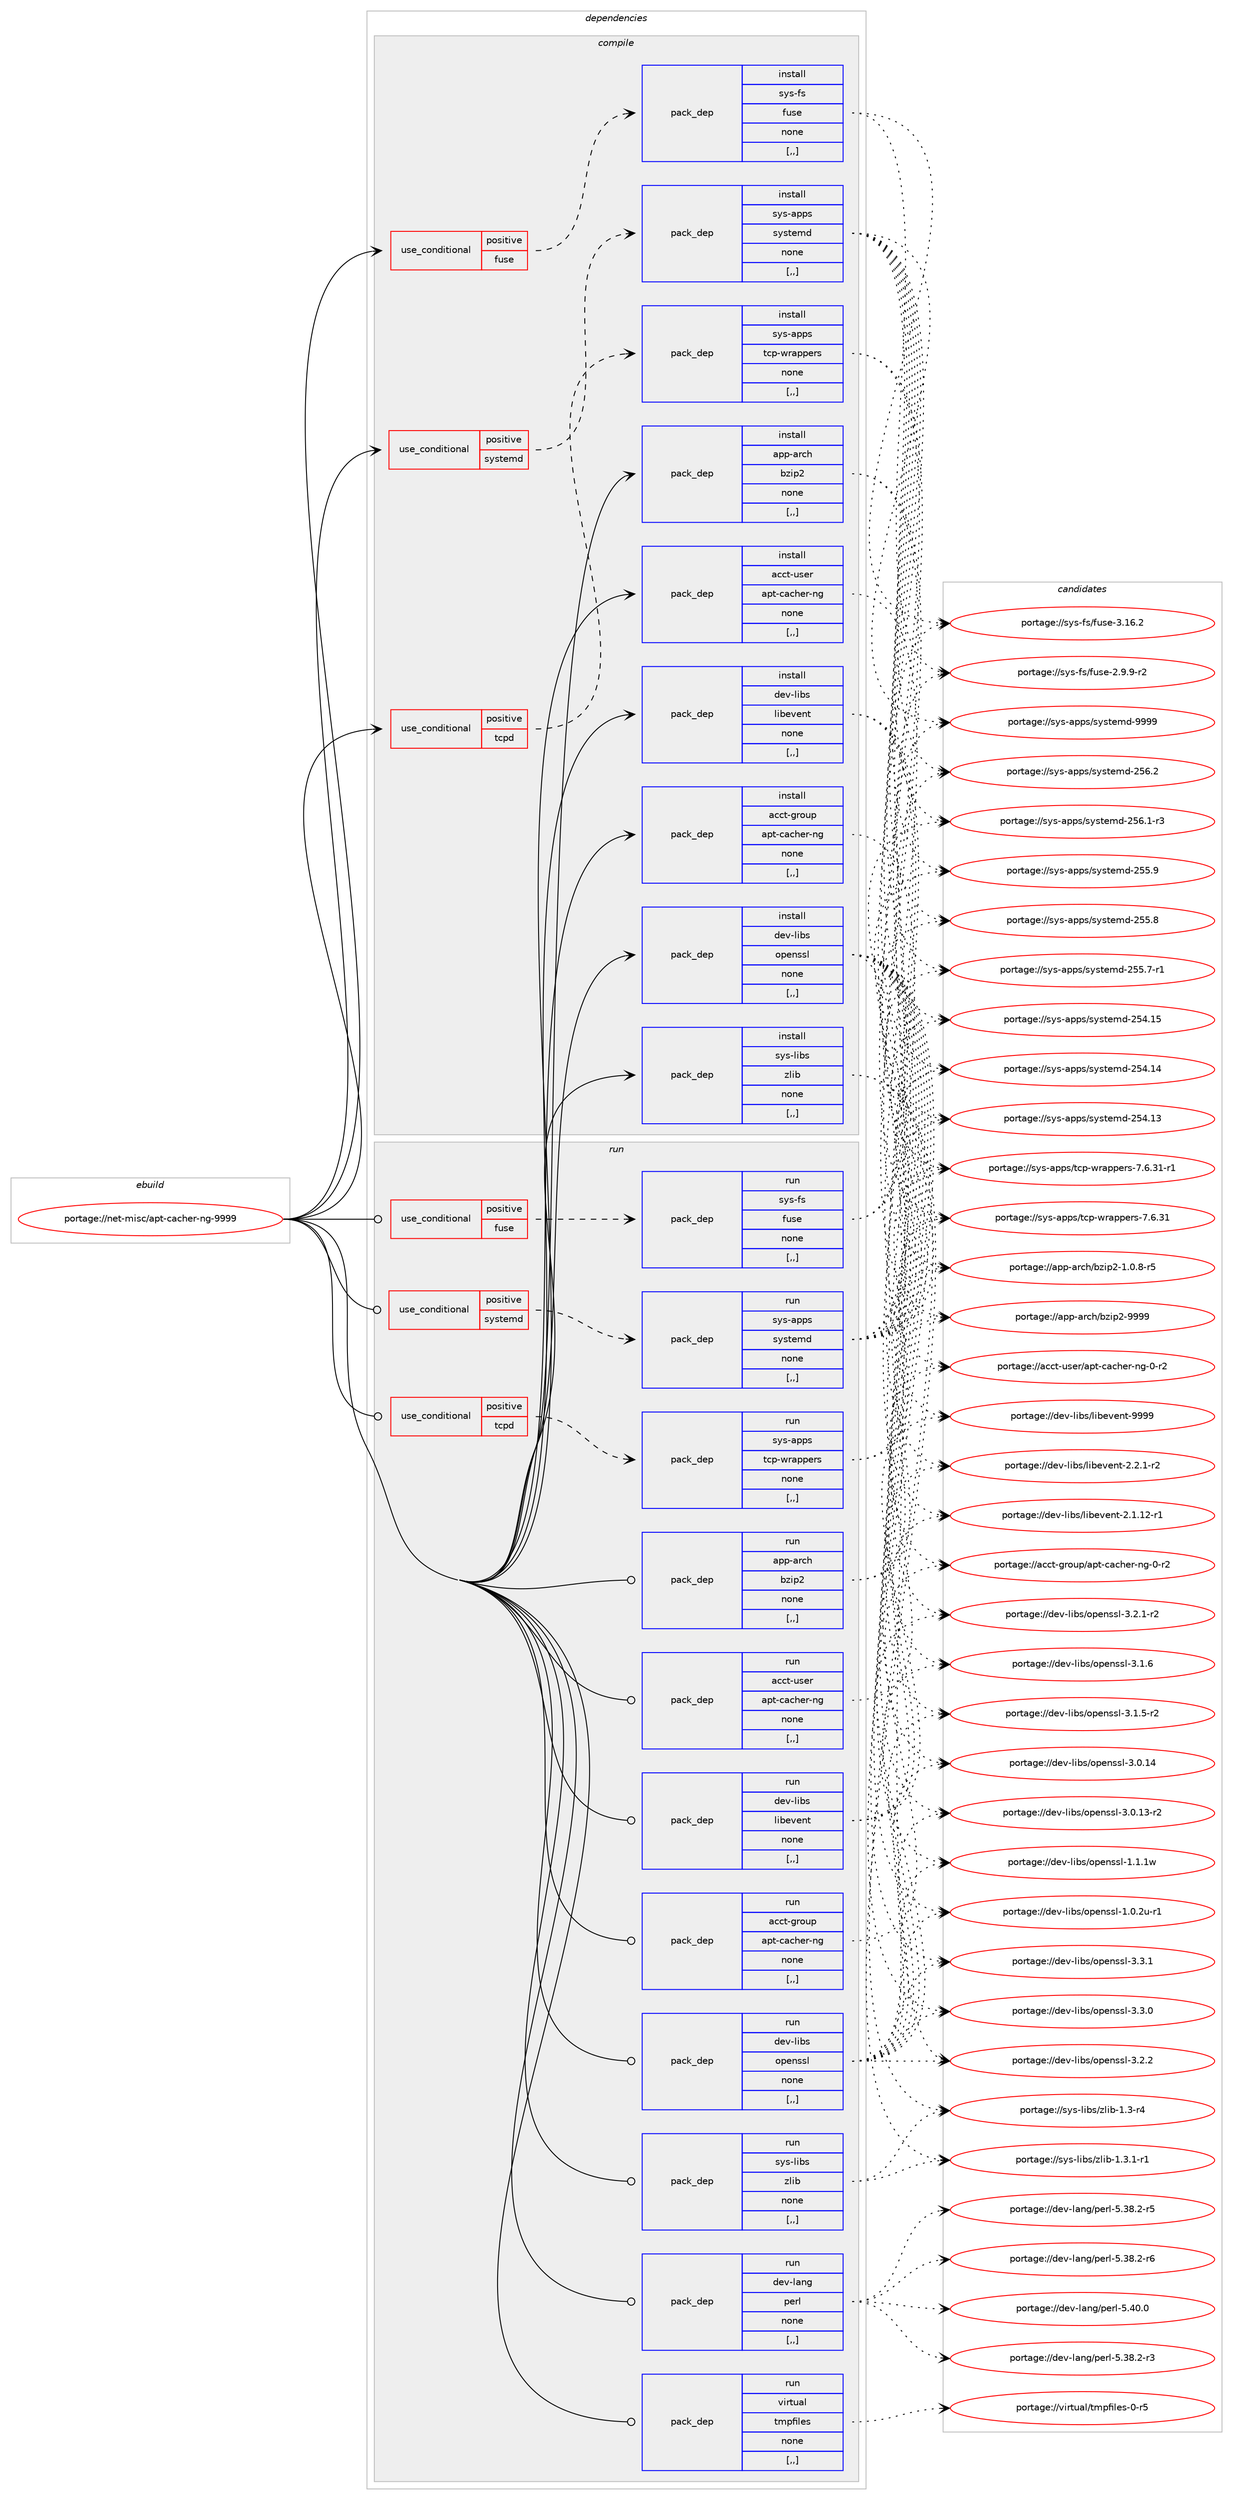digraph prolog {

# *************
# Graph options
# *************

newrank=true;
concentrate=true;
compound=true;
graph [rankdir=LR,fontname=Helvetica,fontsize=10,ranksep=1.5];#, ranksep=2.5, nodesep=0.2];
edge  [arrowhead=vee];
node  [fontname=Helvetica,fontsize=10];

# **********
# The ebuild
# **********

subgraph cluster_leftcol {
color=gray;
label=<<i>ebuild</i>>;
id [label="portage://net-misc/apt-cacher-ng-9999", color=red, width=4, href="../net-misc/apt-cacher-ng-9999.svg"];
}

# ****************
# The dependencies
# ****************

subgraph cluster_midcol {
color=gray;
label=<<i>dependencies</i>>;
subgraph cluster_compile {
fillcolor="#eeeeee";
style=filled;
label=<<i>compile</i>>;
subgraph cond95088 {
dependency363490 [label=<<TABLE BORDER="0" CELLBORDER="1" CELLSPACING="0" CELLPADDING="4"><TR><TD ROWSPAN="3" CELLPADDING="10">use_conditional</TD></TR><TR><TD>positive</TD></TR><TR><TD>fuse</TD></TR></TABLE>>, shape=none, color=red];
subgraph pack265723 {
dependency363491 [label=<<TABLE BORDER="0" CELLBORDER="1" CELLSPACING="0" CELLPADDING="4" WIDTH="220"><TR><TD ROWSPAN="6" CELLPADDING="30">pack_dep</TD></TR><TR><TD WIDTH="110">install</TD></TR><TR><TD>sys-fs</TD></TR><TR><TD>fuse</TD></TR><TR><TD>none</TD></TR><TR><TD>[,,]</TD></TR></TABLE>>, shape=none, color=blue];
}
dependency363490:e -> dependency363491:w [weight=20,style="dashed",arrowhead="vee"];
}
id:e -> dependency363490:w [weight=20,style="solid",arrowhead="vee"];
subgraph cond95089 {
dependency363492 [label=<<TABLE BORDER="0" CELLBORDER="1" CELLSPACING="0" CELLPADDING="4"><TR><TD ROWSPAN="3" CELLPADDING="10">use_conditional</TD></TR><TR><TD>positive</TD></TR><TR><TD>systemd</TD></TR></TABLE>>, shape=none, color=red];
subgraph pack265724 {
dependency363493 [label=<<TABLE BORDER="0" CELLBORDER="1" CELLSPACING="0" CELLPADDING="4" WIDTH="220"><TR><TD ROWSPAN="6" CELLPADDING="30">pack_dep</TD></TR><TR><TD WIDTH="110">install</TD></TR><TR><TD>sys-apps</TD></TR><TR><TD>systemd</TD></TR><TR><TD>none</TD></TR><TR><TD>[,,]</TD></TR></TABLE>>, shape=none, color=blue];
}
dependency363492:e -> dependency363493:w [weight=20,style="dashed",arrowhead="vee"];
}
id:e -> dependency363492:w [weight=20,style="solid",arrowhead="vee"];
subgraph cond95090 {
dependency363494 [label=<<TABLE BORDER="0" CELLBORDER="1" CELLSPACING="0" CELLPADDING="4"><TR><TD ROWSPAN="3" CELLPADDING="10">use_conditional</TD></TR><TR><TD>positive</TD></TR><TR><TD>tcpd</TD></TR></TABLE>>, shape=none, color=red];
subgraph pack265725 {
dependency363495 [label=<<TABLE BORDER="0" CELLBORDER="1" CELLSPACING="0" CELLPADDING="4" WIDTH="220"><TR><TD ROWSPAN="6" CELLPADDING="30">pack_dep</TD></TR><TR><TD WIDTH="110">install</TD></TR><TR><TD>sys-apps</TD></TR><TR><TD>tcp-wrappers</TD></TR><TR><TD>none</TD></TR><TR><TD>[,,]</TD></TR></TABLE>>, shape=none, color=blue];
}
dependency363494:e -> dependency363495:w [weight=20,style="dashed",arrowhead="vee"];
}
id:e -> dependency363494:w [weight=20,style="solid",arrowhead="vee"];
subgraph pack265726 {
dependency363496 [label=<<TABLE BORDER="0" CELLBORDER="1" CELLSPACING="0" CELLPADDING="4" WIDTH="220"><TR><TD ROWSPAN="6" CELLPADDING="30">pack_dep</TD></TR><TR><TD WIDTH="110">install</TD></TR><TR><TD>acct-group</TD></TR><TR><TD>apt-cacher-ng</TD></TR><TR><TD>none</TD></TR><TR><TD>[,,]</TD></TR></TABLE>>, shape=none, color=blue];
}
id:e -> dependency363496:w [weight=20,style="solid",arrowhead="vee"];
subgraph pack265727 {
dependency363497 [label=<<TABLE BORDER="0" CELLBORDER="1" CELLSPACING="0" CELLPADDING="4" WIDTH="220"><TR><TD ROWSPAN="6" CELLPADDING="30">pack_dep</TD></TR><TR><TD WIDTH="110">install</TD></TR><TR><TD>acct-user</TD></TR><TR><TD>apt-cacher-ng</TD></TR><TR><TD>none</TD></TR><TR><TD>[,,]</TD></TR></TABLE>>, shape=none, color=blue];
}
id:e -> dependency363497:w [weight=20,style="solid",arrowhead="vee"];
subgraph pack265728 {
dependency363498 [label=<<TABLE BORDER="0" CELLBORDER="1" CELLSPACING="0" CELLPADDING="4" WIDTH="220"><TR><TD ROWSPAN="6" CELLPADDING="30">pack_dep</TD></TR><TR><TD WIDTH="110">install</TD></TR><TR><TD>app-arch</TD></TR><TR><TD>bzip2</TD></TR><TR><TD>none</TD></TR><TR><TD>[,,]</TD></TR></TABLE>>, shape=none, color=blue];
}
id:e -> dependency363498:w [weight=20,style="solid",arrowhead="vee"];
subgraph pack265729 {
dependency363499 [label=<<TABLE BORDER="0" CELLBORDER="1" CELLSPACING="0" CELLPADDING="4" WIDTH="220"><TR><TD ROWSPAN="6" CELLPADDING="30">pack_dep</TD></TR><TR><TD WIDTH="110">install</TD></TR><TR><TD>dev-libs</TD></TR><TR><TD>libevent</TD></TR><TR><TD>none</TD></TR><TR><TD>[,,]</TD></TR></TABLE>>, shape=none, color=blue];
}
id:e -> dependency363499:w [weight=20,style="solid",arrowhead="vee"];
subgraph pack265730 {
dependency363500 [label=<<TABLE BORDER="0" CELLBORDER="1" CELLSPACING="0" CELLPADDING="4" WIDTH="220"><TR><TD ROWSPAN="6" CELLPADDING="30">pack_dep</TD></TR><TR><TD WIDTH="110">install</TD></TR><TR><TD>dev-libs</TD></TR><TR><TD>openssl</TD></TR><TR><TD>none</TD></TR><TR><TD>[,,]</TD></TR></TABLE>>, shape=none, color=blue];
}
id:e -> dependency363500:w [weight=20,style="solid",arrowhead="vee"];
subgraph pack265731 {
dependency363501 [label=<<TABLE BORDER="0" CELLBORDER="1" CELLSPACING="0" CELLPADDING="4" WIDTH="220"><TR><TD ROWSPAN="6" CELLPADDING="30">pack_dep</TD></TR><TR><TD WIDTH="110">install</TD></TR><TR><TD>sys-libs</TD></TR><TR><TD>zlib</TD></TR><TR><TD>none</TD></TR><TR><TD>[,,]</TD></TR></TABLE>>, shape=none, color=blue];
}
id:e -> dependency363501:w [weight=20,style="solid",arrowhead="vee"];
}
subgraph cluster_compileandrun {
fillcolor="#eeeeee";
style=filled;
label=<<i>compile and run</i>>;
}
subgraph cluster_run {
fillcolor="#eeeeee";
style=filled;
label=<<i>run</i>>;
subgraph cond95091 {
dependency363502 [label=<<TABLE BORDER="0" CELLBORDER="1" CELLSPACING="0" CELLPADDING="4"><TR><TD ROWSPAN="3" CELLPADDING="10">use_conditional</TD></TR><TR><TD>positive</TD></TR><TR><TD>fuse</TD></TR></TABLE>>, shape=none, color=red];
subgraph pack265732 {
dependency363503 [label=<<TABLE BORDER="0" CELLBORDER="1" CELLSPACING="0" CELLPADDING="4" WIDTH="220"><TR><TD ROWSPAN="6" CELLPADDING="30">pack_dep</TD></TR><TR><TD WIDTH="110">run</TD></TR><TR><TD>sys-fs</TD></TR><TR><TD>fuse</TD></TR><TR><TD>none</TD></TR><TR><TD>[,,]</TD></TR></TABLE>>, shape=none, color=blue];
}
dependency363502:e -> dependency363503:w [weight=20,style="dashed",arrowhead="vee"];
}
id:e -> dependency363502:w [weight=20,style="solid",arrowhead="odot"];
subgraph cond95092 {
dependency363504 [label=<<TABLE BORDER="0" CELLBORDER="1" CELLSPACING="0" CELLPADDING="4"><TR><TD ROWSPAN="3" CELLPADDING="10">use_conditional</TD></TR><TR><TD>positive</TD></TR><TR><TD>systemd</TD></TR></TABLE>>, shape=none, color=red];
subgraph pack265733 {
dependency363505 [label=<<TABLE BORDER="0" CELLBORDER="1" CELLSPACING="0" CELLPADDING="4" WIDTH="220"><TR><TD ROWSPAN="6" CELLPADDING="30">pack_dep</TD></TR><TR><TD WIDTH="110">run</TD></TR><TR><TD>sys-apps</TD></TR><TR><TD>systemd</TD></TR><TR><TD>none</TD></TR><TR><TD>[,,]</TD></TR></TABLE>>, shape=none, color=blue];
}
dependency363504:e -> dependency363505:w [weight=20,style="dashed",arrowhead="vee"];
}
id:e -> dependency363504:w [weight=20,style="solid",arrowhead="odot"];
subgraph cond95093 {
dependency363506 [label=<<TABLE BORDER="0" CELLBORDER="1" CELLSPACING="0" CELLPADDING="4"><TR><TD ROWSPAN="3" CELLPADDING="10">use_conditional</TD></TR><TR><TD>positive</TD></TR><TR><TD>tcpd</TD></TR></TABLE>>, shape=none, color=red];
subgraph pack265734 {
dependency363507 [label=<<TABLE BORDER="0" CELLBORDER="1" CELLSPACING="0" CELLPADDING="4" WIDTH="220"><TR><TD ROWSPAN="6" CELLPADDING="30">pack_dep</TD></TR><TR><TD WIDTH="110">run</TD></TR><TR><TD>sys-apps</TD></TR><TR><TD>tcp-wrappers</TD></TR><TR><TD>none</TD></TR><TR><TD>[,,]</TD></TR></TABLE>>, shape=none, color=blue];
}
dependency363506:e -> dependency363507:w [weight=20,style="dashed",arrowhead="vee"];
}
id:e -> dependency363506:w [weight=20,style="solid",arrowhead="odot"];
subgraph pack265735 {
dependency363508 [label=<<TABLE BORDER="0" CELLBORDER="1" CELLSPACING="0" CELLPADDING="4" WIDTH="220"><TR><TD ROWSPAN="6" CELLPADDING="30">pack_dep</TD></TR><TR><TD WIDTH="110">run</TD></TR><TR><TD>acct-group</TD></TR><TR><TD>apt-cacher-ng</TD></TR><TR><TD>none</TD></TR><TR><TD>[,,]</TD></TR></TABLE>>, shape=none, color=blue];
}
id:e -> dependency363508:w [weight=20,style="solid",arrowhead="odot"];
subgraph pack265736 {
dependency363509 [label=<<TABLE BORDER="0" CELLBORDER="1" CELLSPACING="0" CELLPADDING="4" WIDTH="220"><TR><TD ROWSPAN="6" CELLPADDING="30">pack_dep</TD></TR><TR><TD WIDTH="110">run</TD></TR><TR><TD>acct-user</TD></TR><TR><TD>apt-cacher-ng</TD></TR><TR><TD>none</TD></TR><TR><TD>[,,]</TD></TR></TABLE>>, shape=none, color=blue];
}
id:e -> dependency363509:w [weight=20,style="solid",arrowhead="odot"];
subgraph pack265737 {
dependency363510 [label=<<TABLE BORDER="0" CELLBORDER="1" CELLSPACING="0" CELLPADDING="4" WIDTH="220"><TR><TD ROWSPAN="6" CELLPADDING="30">pack_dep</TD></TR><TR><TD WIDTH="110">run</TD></TR><TR><TD>app-arch</TD></TR><TR><TD>bzip2</TD></TR><TR><TD>none</TD></TR><TR><TD>[,,]</TD></TR></TABLE>>, shape=none, color=blue];
}
id:e -> dependency363510:w [weight=20,style="solid",arrowhead="odot"];
subgraph pack265738 {
dependency363511 [label=<<TABLE BORDER="0" CELLBORDER="1" CELLSPACING="0" CELLPADDING="4" WIDTH="220"><TR><TD ROWSPAN="6" CELLPADDING="30">pack_dep</TD></TR><TR><TD WIDTH="110">run</TD></TR><TR><TD>dev-lang</TD></TR><TR><TD>perl</TD></TR><TR><TD>none</TD></TR><TR><TD>[,,]</TD></TR></TABLE>>, shape=none, color=blue];
}
id:e -> dependency363511:w [weight=20,style="solid",arrowhead="odot"];
subgraph pack265739 {
dependency363512 [label=<<TABLE BORDER="0" CELLBORDER="1" CELLSPACING="0" CELLPADDING="4" WIDTH="220"><TR><TD ROWSPAN="6" CELLPADDING="30">pack_dep</TD></TR><TR><TD WIDTH="110">run</TD></TR><TR><TD>dev-libs</TD></TR><TR><TD>libevent</TD></TR><TR><TD>none</TD></TR><TR><TD>[,,]</TD></TR></TABLE>>, shape=none, color=blue];
}
id:e -> dependency363512:w [weight=20,style="solid",arrowhead="odot"];
subgraph pack265740 {
dependency363513 [label=<<TABLE BORDER="0" CELLBORDER="1" CELLSPACING="0" CELLPADDING="4" WIDTH="220"><TR><TD ROWSPAN="6" CELLPADDING="30">pack_dep</TD></TR><TR><TD WIDTH="110">run</TD></TR><TR><TD>dev-libs</TD></TR><TR><TD>openssl</TD></TR><TR><TD>none</TD></TR><TR><TD>[,,]</TD></TR></TABLE>>, shape=none, color=blue];
}
id:e -> dependency363513:w [weight=20,style="solid",arrowhead="odot"];
subgraph pack265741 {
dependency363514 [label=<<TABLE BORDER="0" CELLBORDER="1" CELLSPACING="0" CELLPADDING="4" WIDTH="220"><TR><TD ROWSPAN="6" CELLPADDING="30">pack_dep</TD></TR><TR><TD WIDTH="110">run</TD></TR><TR><TD>sys-libs</TD></TR><TR><TD>zlib</TD></TR><TR><TD>none</TD></TR><TR><TD>[,,]</TD></TR></TABLE>>, shape=none, color=blue];
}
id:e -> dependency363514:w [weight=20,style="solid",arrowhead="odot"];
subgraph pack265742 {
dependency363515 [label=<<TABLE BORDER="0" CELLBORDER="1" CELLSPACING="0" CELLPADDING="4" WIDTH="220"><TR><TD ROWSPAN="6" CELLPADDING="30">pack_dep</TD></TR><TR><TD WIDTH="110">run</TD></TR><TR><TD>virtual</TD></TR><TR><TD>tmpfiles</TD></TR><TR><TD>none</TD></TR><TR><TD>[,,]</TD></TR></TABLE>>, shape=none, color=blue];
}
id:e -> dependency363515:w [weight=20,style="solid",arrowhead="odot"];
}
}

# **************
# The candidates
# **************

subgraph cluster_choices {
rank=same;
color=gray;
label=<<i>candidates</i>>;

subgraph choice265723 {
color=black;
nodesep=1;
choice115121115451021154710211711510145514649544650 [label="portage://sys-fs/fuse-3.16.2", color=red, width=4,href="../sys-fs/fuse-3.16.2.svg"];
choice11512111545102115471021171151014550465746574511450 [label="portage://sys-fs/fuse-2.9.9-r2", color=red, width=4,href="../sys-fs/fuse-2.9.9-r2.svg"];
dependency363491:e -> choice115121115451021154710211711510145514649544650:w [style=dotted,weight="100"];
dependency363491:e -> choice11512111545102115471021171151014550465746574511450:w [style=dotted,weight="100"];
}
subgraph choice265724 {
color=black;
nodesep=1;
choice1151211154597112112115471151211151161011091004557575757 [label="portage://sys-apps/systemd-9999", color=red, width=4,href="../sys-apps/systemd-9999.svg"];
choice115121115459711211211547115121115116101109100455053544650 [label="portage://sys-apps/systemd-256.2", color=red, width=4,href="../sys-apps/systemd-256.2.svg"];
choice1151211154597112112115471151211151161011091004550535446494511451 [label="portage://sys-apps/systemd-256.1-r3", color=red, width=4,href="../sys-apps/systemd-256.1-r3.svg"];
choice115121115459711211211547115121115116101109100455053534657 [label="portage://sys-apps/systemd-255.9", color=red, width=4,href="../sys-apps/systemd-255.9.svg"];
choice115121115459711211211547115121115116101109100455053534656 [label="portage://sys-apps/systemd-255.8", color=red, width=4,href="../sys-apps/systemd-255.8.svg"];
choice1151211154597112112115471151211151161011091004550535346554511449 [label="portage://sys-apps/systemd-255.7-r1", color=red, width=4,href="../sys-apps/systemd-255.7-r1.svg"];
choice11512111545971121121154711512111511610110910045505352464953 [label="portage://sys-apps/systemd-254.15", color=red, width=4,href="../sys-apps/systemd-254.15.svg"];
choice11512111545971121121154711512111511610110910045505352464952 [label="portage://sys-apps/systemd-254.14", color=red, width=4,href="../sys-apps/systemd-254.14.svg"];
choice11512111545971121121154711512111511610110910045505352464951 [label="portage://sys-apps/systemd-254.13", color=red, width=4,href="../sys-apps/systemd-254.13.svg"];
dependency363493:e -> choice1151211154597112112115471151211151161011091004557575757:w [style=dotted,weight="100"];
dependency363493:e -> choice115121115459711211211547115121115116101109100455053544650:w [style=dotted,weight="100"];
dependency363493:e -> choice1151211154597112112115471151211151161011091004550535446494511451:w [style=dotted,weight="100"];
dependency363493:e -> choice115121115459711211211547115121115116101109100455053534657:w [style=dotted,weight="100"];
dependency363493:e -> choice115121115459711211211547115121115116101109100455053534656:w [style=dotted,weight="100"];
dependency363493:e -> choice1151211154597112112115471151211151161011091004550535346554511449:w [style=dotted,weight="100"];
dependency363493:e -> choice11512111545971121121154711512111511610110910045505352464953:w [style=dotted,weight="100"];
dependency363493:e -> choice11512111545971121121154711512111511610110910045505352464952:w [style=dotted,weight="100"];
dependency363493:e -> choice11512111545971121121154711512111511610110910045505352464951:w [style=dotted,weight="100"];
}
subgraph choice265725 {
color=black;
nodesep=1;
choice115121115459711211211547116991124511911497112112101114115455546544651494511449 [label="portage://sys-apps/tcp-wrappers-7.6.31-r1", color=red, width=4,href="../sys-apps/tcp-wrappers-7.6.31-r1.svg"];
choice11512111545971121121154711699112451191149711211210111411545554654465149 [label="portage://sys-apps/tcp-wrappers-7.6.31", color=red, width=4,href="../sys-apps/tcp-wrappers-7.6.31.svg"];
dependency363495:e -> choice115121115459711211211547116991124511911497112112101114115455546544651494511449:w [style=dotted,weight="100"];
dependency363495:e -> choice11512111545971121121154711699112451191149711211210111411545554654465149:w [style=dotted,weight="100"];
}
subgraph choice265726 {
color=black;
nodesep=1;
choice979999116451031141111171124797112116459997991041011144511010345484511450 [label="portage://acct-group/apt-cacher-ng-0-r2", color=red, width=4,href="../acct-group/apt-cacher-ng-0-r2.svg"];
dependency363496:e -> choice979999116451031141111171124797112116459997991041011144511010345484511450:w [style=dotted,weight="100"];
}
subgraph choice265727 {
color=black;
nodesep=1;
choice979999116451171151011144797112116459997991041011144511010345484511450 [label="portage://acct-user/apt-cacher-ng-0-r2", color=red, width=4,href="../acct-user/apt-cacher-ng-0-r2.svg"];
dependency363497:e -> choice979999116451171151011144797112116459997991041011144511010345484511450:w [style=dotted,weight="100"];
}
subgraph choice265728 {
color=black;
nodesep=1;
choice971121124597114991044798122105112504557575757 [label="portage://app-arch/bzip2-9999", color=red, width=4,href="../app-arch/bzip2-9999.svg"];
choice971121124597114991044798122105112504549464846564511453 [label="portage://app-arch/bzip2-1.0.8-r5", color=red, width=4,href="../app-arch/bzip2-1.0.8-r5.svg"];
dependency363498:e -> choice971121124597114991044798122105112504557575757:w [style=dotted,weight="100"];
dependency363498:e -> choice971121124597114991044798122105112504549464846564511453:w [style=dotted,weight="100"];
}
subgraph choice265729 {
color=black;
nodesep=1;
choice100101118451081059811547108105981011181011101164557575757 [label="portage://dev-libs/libevent-9999", color=red, width=4,href="../dev-libs/libevent-9999.svg"];
choice100101118451081059811547108105981011181011101164550465046494511450 [label="portage://dev-libs/libevent-2.2.1-r2", color=red, width=4,href="../dev-libs/libevent-2.2.1-r2.svg"];
choice10010111845108105981154710810598101118101110116455046494649504511449 [label="portage://dev-libs/libevent-2.1.12-r1", color=red, width=4,href="../dev-libs/libevent-2.1.12-r1.svg"];
dependency363499:e -> choice100101118451081059811547108105981011181011101164557575757:w [style=dotted,weight="100"];
dependency363499:e -> choice100101118451081059811547108105981011181011101164550465046494511450:w [style=dotted,weight="100"];
dependency363499:e -> choice10010111845108105981154710810598101118101110116455046494649504511449:w [style=dotted,weight="100"];
}
subgraph choice265730 {
color=black;
nodesep=1;
choice100101118451081059811547111112101110115115108455146514649 [label="portage://dev-libs/openssl-3.3.1", color=red, width=4,href="../dev-libs/openssl-3.3.1.svg"];
choice100101118451081059811547111112101110115115108455146514648 [label="portage://dev-libs/openssl-3.3.0", color=red, width=4,href="../dev-libs/openssl-3.3.0.svg"];
choice100101118451081059811547111112101110115115108455146504650 [label="portage://dev-libs/openssl-3.2.2", color=red, width=4,href="../dev-libs/openssl-3.2.2.svg"];
choice1001011184510810598115471111121011101151151084551465046494511450 [label="portage://dev-libs/openssl-3.2.1-r2", color=red, width=4,href="../dev-libs/openssl-3.2.1-r2.svg"];
choice100101118451081059811547111112101110115115108455146494654 [label="portage://dev-libs/openssl-3.1.6", color=red, width=4,href="../dev-libs/openssl-3.1.6.svg"];
choice1001011184510810598115471111121011101151151084551464946534511450 [label="portage://dev-libs/openssl-3.1.5-r2", color=red, width=4,href="../dev-libs/openssl-3.1.5-r2.svg"];
choice10010111845108105981154711111210111011511510845514648464952 [label="portage://dev-libs/openssl-3.0.14", color=red, width=4,href="../dev-libs/openssl-3.0.14.svg"];
choice100101118451081059811547111112101110115115108455146484649514511450 [label="portage://dev-libs/openssl-3.0.13-r2", color=red, width=4,href="../dev-libs/openssl-3.0.13-r2.svg"];
choice100101118451081059811547111112101110115115108454946494649119 [label="portage://dev-libs/openssl-1.1.1w", color=red, width=4,href="../dev-libs/openssl-1.1.1w.svg"];
choice1001011184510810598115471111121011101151151084549464846501174511449 [label="portage://dev-libs/openssl-1.0.2u-r1", color=red, width=4,href="../dev-libs/openssl-1.0.2u-r1.svg"];
dependency363500:e -> choice100101118451081059811547111112101110115115108455146514649:w [style=dotted,weight="100"];
dependency363500:e -> choice100101118451081059811547111112101110115115108455146514648:w [style=dotted,weight="100"];
dependency363500:e -> choice100101118451081059811547111112101110115115108455146504650:w [style=dotted,weight="100"];
dependency363500:e -> choice1001011184510810598115471111121011101151151084551465046494511450:w [style=dotted,weight="100"];
dependency363500:e -> choice100101118451081059811547111112101110115115108455146494654:w [style=dotted,weight="100"];
dependency363500:e -> choice1001011184510810598115471111121011101151151084551464946534511450:w [style=dotted,weight="100"];
dependency363500:e -> choice10010111845108105981154711111210111011511510845514648464952:w [style=dotted,weight="100"];
dependency363500:e -> choice100101118451081059811547111112101110115115108455146484649514511450:w [style=dotted,weight="100"];
dependency363500:e -> choice100101118451081059811547111112101110115115108454946494649119:w [style=dotted,weight="100"];
dependency363500:e -> choice1001011184510810598115471111121011101151151084549464846501174511449:w [style=dotted,weight="100"];
}
subgraph choice265731 {
color=black;
nodesep=1;
choice115121115451081059811547122108105984549465146494511449 [label="portage://sys-libs/zlib-1.3.1-r1", color=red, width=4,href="../sys-libs/zlib-1.3.1-r1.svg"];
choice11512111545108105981154712210810598454946514511452 [label="portage://sys-libs/zlib-1.3-r4", color=red, width=4,href="../sys-libs/zlib-1.3-r4.svg"];
dependency363501:e -> choice115121115451081059811547122108105984549465146494511449:w [style=dotted,weight="100"];
dependency363501:e -> choice11512111545108105981154712210810598454946514511452:w [style=dotted,weight="100"];
}
subgraph choice265732 {
color=black;
nodesep=1;
choice115121115451021154710211711510145514649544650 [label="portage://sys-fs/fuse-3.16.2", color=red, width=4,href="../sys-fs/fuse-3.16.2.svg"];
choice11512111545102115471021171151014550465746574511450 [label="portage://sys-fs/fuse-2.9.9-r2", color=red, width=4,href="../sys-fs/fuse-2.9.9-r2.svg"];
dependency363503:e -> choice115121115451021154710211711510145514649544650:w [style=dotted,weight="100"];
dependency363503:e -> choice11512111545102115471021171151014550465746574511450:w [style=dotted,weight="100"];
}
subgraph choice265733 {
color=black;
nodesep=1;
choice1151211154597112112115471151211151161011091004557575757 [label="portage://sys-apps/systemd-9999", color=red, width=4,href="../sys-apps/systemd-9999.svg"];
choice115121115459711211211547115121115116101109100455053544650 [label="portage://sys-apps/systemd-256.2", color=red, width=4,href="../sys-apps/systemd-256.2.svg"];
choice1151211154597112112115471151211151161011091004550535446494511451 [label="portage://sys-apps/systemd-256.1-r3", color=red, width=4,href="../sys-apps/systemd-256.1-r3.svg"];
choice115121115459711211211547115121115116101109100455053534657 [label="portage://sys-apps/systemd-255.9", color=red, width=4,href="../sys-apps/systemd-255.9.svg"];
choice115121115459711211211547115121115116101109100455053534656 [label="portage://sys-apps/systemd-255.8", color=red, width=4,href="../sys-apps/systemd-255.8.svg"];
choice1151211154597112112115471151211151161011091004550535346554511449 [label="portage://sys-apps/systemd-255.7-r1", color=red, width=4,href="../sys-apps/systemd-255.7-r1.svg"];
choice11512111545971121121154711512111511610110910045505352464953 [label="portage://sys-apps/systemd-254.15", color=red, width=4,href="../sys-apps/systemd-254.15.svg"];
choice11512111545971121121154711512111511610110910045505352464952 [label="portage://sys-apps/systemd-254.14", color=red, width=4,href="../sys-apps/systemd-254.14.svg"];
choice11512111545971121121154711512111511610110910045505352464951 [label="portage://sys-apps/systemd-254.13", color=red, width=4,href="../sys-apps/systemd-254.13.svg"];
dependency363505:e -> choice1151211154597112112115471151211151161011091004557575757:w [style=dotted,weight="100"];
dependency363505:e -> choice115121115459711211211547115121115116101109100455053544650:w [style=dotted,weight="100"];
dependency363505:e -> choice1151211154597112112115471151211151161011091004550535446494511451:w [style=dotted,weight="100"];
dependency363505:e -> choice115121115459711211211547115121115116101109100455053534657:w [style=dotted,weight="100"];
dependency363505:e -> choice115121115459711211211547115121115116101109100455053534656:w [style=dotted,weight="100"];
dependency363505:e -> choice1151211154597112112115471151211151161011091004550535346554511449:w [style=dotted,weight="100"];
dependency363505:e -> choice11512111545971121121154711512111511610110910045505352464953:w [style=dotted,weight="100"];
dependency363505:e -> choice11512111545971121121154711512111511610110910045505352464952:w [style=dotted,weight="100"];
dependency363505:e -> choice11512111545971121121154711512111511610110910045505352464951:w [style=dotted,weight="100"];
}
subgraph choice265734 {
color=black;
nodesep=1;
choice115121115459711211211547116991124511911497112112101114115455546544651494511449 [label="portage://sys-apps/tcp-wrappers-7.6.31-r1", color=red, width=4,href="../sys-apps/tcp-wrappers-7.6.31-r1.svg"];
choice11512111545971121121154711699112451191149711211210111411545554654465149 [label="portage://sys-apps/tcp-wrappers-7.6.31", color=red, width=4,href="../sys-apps/tcp-wrappers-7.6.31.svg"];
dependency363507:e -> choice115121115459711211211547116991124511911497112112101114115455546544651494511449:w [style=dotted,weight="100"];
dependency363507:e -> choice11512111545971121121154711699112451191149711211210111411545554654465149:w [style=dotted,weight="100"];
}
subgraph choice265735 {
color=black;
nodesep=1;
choice979999116451031141111171124797112116459997991041011144511010345484511450 [label="portage://acct-group/apt-cacher-ng-0-r2", color=red, width=4,href="../acct-group/apt-cacher-ng-0-r2.svg"];
dependency363508:e -> choice979999116451031141111171124797112116459997991041011144511010345484511450:w [style=dotted,weight="100"];
}
subgraph choice265736 {
color=black;
nodesep=1;
choice979999116451171151011144797112116459997991041011144511010345484511450 [label="portage://acct-user/apt-cacher-ng-0-r2", color=red, width=4,href="../acct-user/apt-cacher-ng-0-r2.svg"];
dependency363509:e -> choice979999116451171151011144797112116459997991041011144511010345484511450:w [style=dotted,weight="100"];
}
subgraph choice265737 {
color=black;
nodesep=1;
choice971121124597114991044798122105112504557575757 [label="portage://app-arch/bzip2-9999", color=red, width=4,href="../app-arch/bzip2-9999.svg"];
choice971121124597114991044798122105112504549464846564511453 [label="portage://app-arch/bzip2-1.0.8-r5", color=red, width=4,href="../app-arch/bzip2-1.0.8-r5.svg"];
dependency363510:e -> choice971121124597114991044798122105112504557575757:w [style=dotted,weight="100"];
dependency363510:e -> choice971121124597114991044798122105112504549464846564511453:w [style=dotted,weight="100"];
}
subgraph choice265738 {
color=black;
nodesep=1;
choice10010111845108971101034711210111410845534652484648 [label="portage://dev-lang/perl-5.40.0", color=red, width=4,href="../dev-lang/perl-5.40.0.svg"];
choice100101118451089711010347112101114108455346515646504511454 [label="portage://dev-lang/perl-5.38.2-r6", color=red, width=4,href="../dev-lang/perl-5.38.2-r6.svg"];
choice100101118451089711010347112101114108455346515646504511453 [label="portage://dev-lang/perl-5.38.2-r5", color=red, width=4,href="../dev-lang/perl-5.38.2-r5.svg"];
choice100101118451089711010347112101114108455346515646504511451 [label="portage://dev-lang/perl-5.38.2-r3", color=red, width=4,href="../dev-lang/perl-5.38.2-r3.svg"];
dependency363511:e -> choice10010111845108971101034711210111410845534652484648:w [style=dotted,weight="100"];
dependency363511:e -> choice100101118451089711010347112101114108455346515646504511454:w [style=dotted,weight="100"];
dependency363511:e -> choice100101118451089711010347112101114108455346515646504511453:w [style=dotted,weight="100"];
dependency363511:e -> choice100101118451089711010347112101114108455346515646504511451:w [style=dotted,weight="100"];
}
subgraph choice265739 {
color=black;
nodesep=1;
choice100101118451081059811547108105981011181011101164557575757 [label="portage://dev-libs/libevent-9999", color=red, width=4,href="../dev-libs/libevent-9999.svg"];
choice100101118451081059811547108105981011181011101164550465046494511450 [label="portage://dev-libs/libevent-2.2.1-r2", color=red, width=4,href="../dev-libs/libevent-2.2.1-r2.svg"];
choice10010111845108105981154710810598101118101110116455046494649504511449 [label="portage://dev-libs/libevent-2.1.12-r1", color=red, width=4,href="../dev-libs/libevent-2.1.12-r1.svg"];
dependency363512:e -> choice100101118451081059811547108105981011181011101164557575757:w [style=dotted,weight="100"];
dependency363512:e -> choice100101118451081059811547108105981011181011101164550465046494511450:w [style=dotted,weight="100"];
dependency363512:e -> choice10010111845108105981154710810598101118101110116455046494649504511449:w [style=dotted,weight="100"];
}
subgraph choice265740 {
color=black;
nodesep=1;
choice100101118451081059811547111112101110115115108455146514649 [label="portage://dev-libs/openssl-3.3.1", color=red, width=4,href="../dev-libs/openssl-3.3.1.svg"];
choice100101118451081059811547111112101110115115108455146514648 [label="portage://dev-libs/openssl-3.3.0", color=red, width=4,href="../dev-libs/openssl-3.3.0.svg"];
choice100101118451081059811547111112101110115115108455146504650 [label="portage://dev-libs/openssl-3.2.2", color=red, width=4,href="../dev-libs/openssl-3.2.2.svg"];
choice1001011184510810598115471111121011101151151084551465046494511450 [label="portage://dev-libs/openssl-3.2.1-r2", color=red, width=4,href="../dev-libs/openssl-3.2.1-r2.svg"];
choice100101118451081059811547111112101110115115108455146494654 [label="portage://dev-libs/openssl-3.1.6", color=red, width=4,href="../dev-libs/openssl-3.1.6.svg"];
choice1001011184510810598115471111121011101151151084551464946534511450 [label="portage://dev-libs/openssl-3.1.5-r2", color=red, width=4,href="../dev-libs/openssl-3.1.5-r2.svg"];
choice10010111845108105981154711111210111011511510845514648464952 [label="portage://dev-libs/openssl-3.0.14", color=red, width=4,href="../dev-libs/openssl-3.0.14.svg"];
choice100101118451081059811547111112101110115115108455146484649514511450 [label="portage://dev-libs/openssl-3.0.13-r2", color=red, width=4,href="../dev-libs/openssl-3.0.13-r2.svg"];
choice100101118451081059811547111112101110115115108454946494649119 [label="portage://dev-libs/openssl-1.1.1w", color=red, width=4,href="../dev-libs/openssl-1.1.1w.svg"];
choice1001011184510810598115471111121011101151151084549464846501174511449 [label="portage://dev-libs/openssl-1.0.2u-r1", color=red, width=4,href="../dev-libs/openssl-1.0.2u-r1.svg"];
dependency363513:e -> choice100101118451081059811547111112101110115115108455146514649:w [style=dotted,weight="100"];
dependency363513:e -> choice100101118451081059811547111112101110115115108455146514648:w [style=dotted,weight="100"];
dependency363513:e -> choice100101118451081059811547111112101110115115108455146504650:w [style=dotted,weight="100"];
dependency363513:e -> choice1001011184510810598115471111121011101151151084551465046494511450:w [style=dotted,weight="100"];
dependency363513:e -> choice100101118451081059811547111112101110115115108455146494654:w [style=dotted,weight="100"];
dependency363513:e -> choice1001011184510810598115471111121011101151151084551464946534511450:w [style=dotted,weight="100"];
dependency363513:e -> choice10010111845108105981154711111210111011511510845514648464952:w [style=dotted,weight="100"];
dependency363513:e -> choice100101118451081059811547111112101110115115108455146484649514511450:w [style=dotted,weight="100"];
dependency363513:e -> choice100101118451081059811547111112101110115115108454946494649119:w [style=dotted,weight="100"];
dependency363513:e -> choice1001011184510810598115471111121011101151151084549464846501174511449:w [style=dotted,weight="100"];
}
subgraph choice265741 {
color=black;
nodesep=1;
choice115121115451081059811547122108105984549465146494511449 [label="portage://sys-libs/zlib-1.3.1-r1", color=red, width=4,href="../sys-libs/zlib-1.3.1-r1.svg"];
choice11512111545108105981154712210810598454946514511452 [label="portage://sys-libs/zlib-1.3-r4", color=red, width=4,href="../sys-libs/zlib-1.3-r4.svg"];
dependency363514:e -> choice115121115451081059811547122108105984549465146494511449:w [style=dotted,weight="100"];
dependency363514:e -> choice11512111545108105981154712210810598454946514511452:w [style=dotted,weight="100"];
}
subgraph choice265742 {
color=black;
nodesep=1;
choice118105114116117971084711610911210210510810111545484511453 [label="portage://virtual/tmpfiles-0-r5", color=red, width=4,href="../virtual/tmpfiles-0-r5.svg"];
dependency363515:e -> choice118105114116117971084711610911210210510810111545484511453:w [style=dotted,weight="100"];
}
}

}
